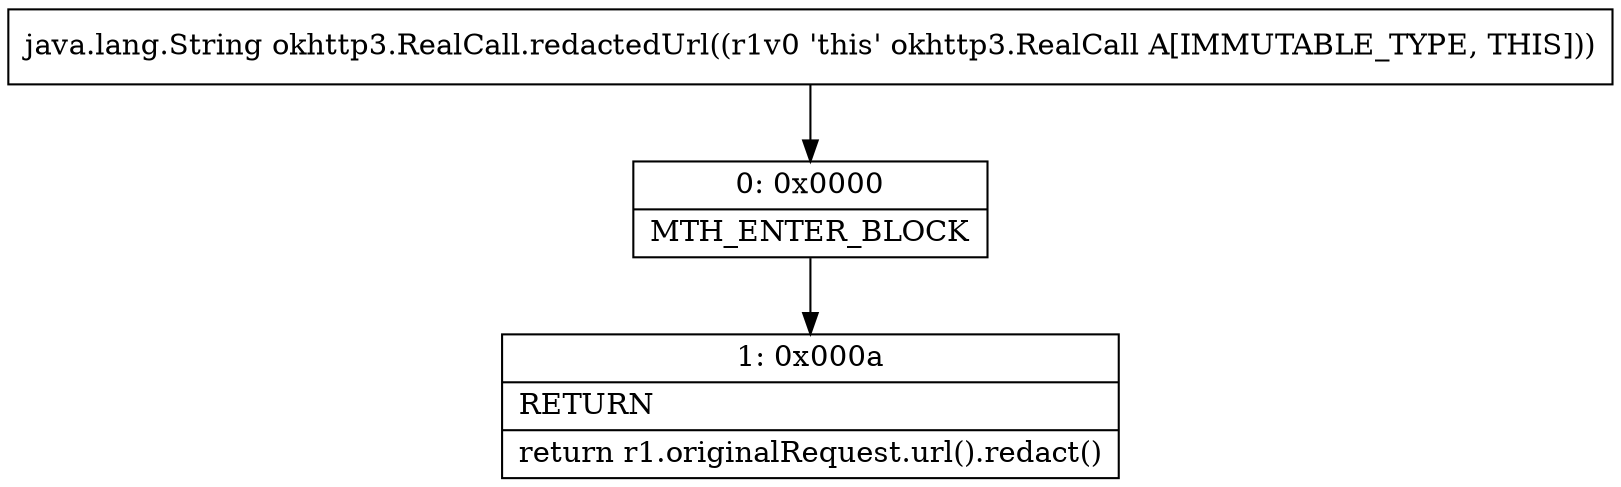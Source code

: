 digraph "CFG forokhttp3.RealCall.redactedUrl()Ljava\/lang\/String;" {
Node_0 [shape=record,label="{0\:\ 0x0000|MTH_ENTER_BLOCK\l}"];
Node_1 [shape=record,label="{1\:\ 0x000a|RETURN\l|return r1.originalRequest.url().redact()\l}"];
MethodNode[shape=record,label="{java.lang.String okhttp3.RealCall.redactedUrl((r1v0 'this' okhttp3.RealCall A[IMMUTABLE_TYPE, THIS])) }"];
MethodNode -> Node_0;
Node_0 -> Node_1;
}

